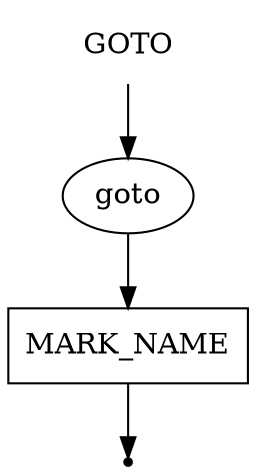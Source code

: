 digraph GOTO {
    start [label=GOTO shape=plaintext]
    goto [label="goto" shape=oval]
    mark_name [label=MARK_NAME shape=box]
    end [label="" shape=point]
    start -> goto
    goto -> mark_name
    mark_name -> end
}